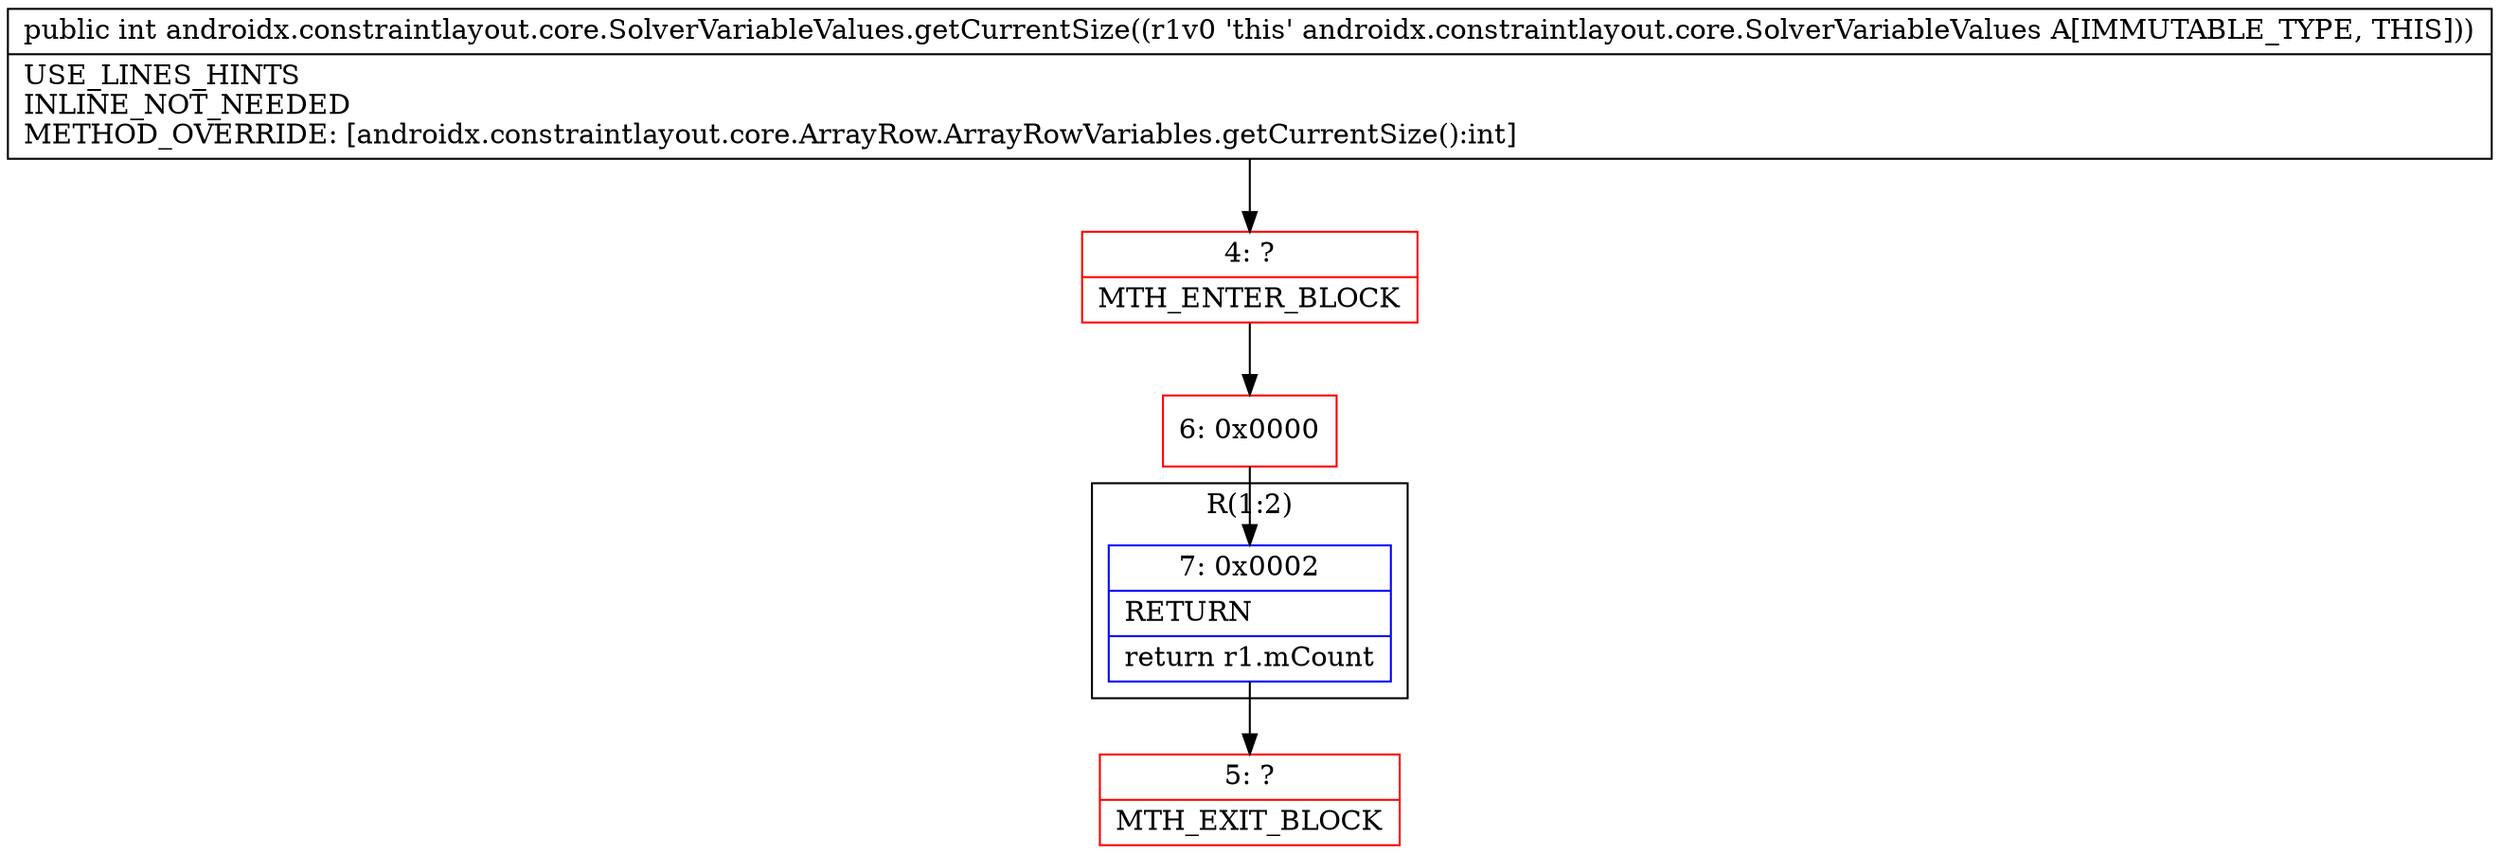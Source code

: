 digraph "CFG forandroidx.constraintlayout.core.SolverVariableValues.getCurrentSize()I" {
subgraph cluster_Region_1181542712 {
label = "R(1:2)";
node [shape=record,color=blue];
Node_7 [shape=record,label="{7\:\ 0x0002|RETURN\l|return r1.mCount\l}"];
}
Node_4 [shape=record,color=red,label="{4\:\ ?|MTH_ENTER_BLOCK\l}"];
Node_6 [shape=record,color=red,label="{6\:\ 0x0000}"];
Node_5 [shape=record,color=red,label="{5\:\ ?|MTH_EXIT_BLOCK\l}"];
MethodNode[shape=record,label="{public int androidx.constraintlayout.core.SolverVariableValues.getCurrentSize((r1v0 'this' androidx.constraintlayout.core.SolverVariableValues A[IMMUTABLE_TYPE, THIS]))  | USE_LINES_HINTS\lINLINE_NOT_NEEDED\lMETHOD_OVERRIDE: [androidx.constraintlayout.core.ArrayRow.ArrayRowVariables.getCurrentSize():int]\l}"];
MethodNode -> Node_4;Node_7 -> Node_5;
Node_4 -> Node_6;
Node_6 -> Node_7;
}

